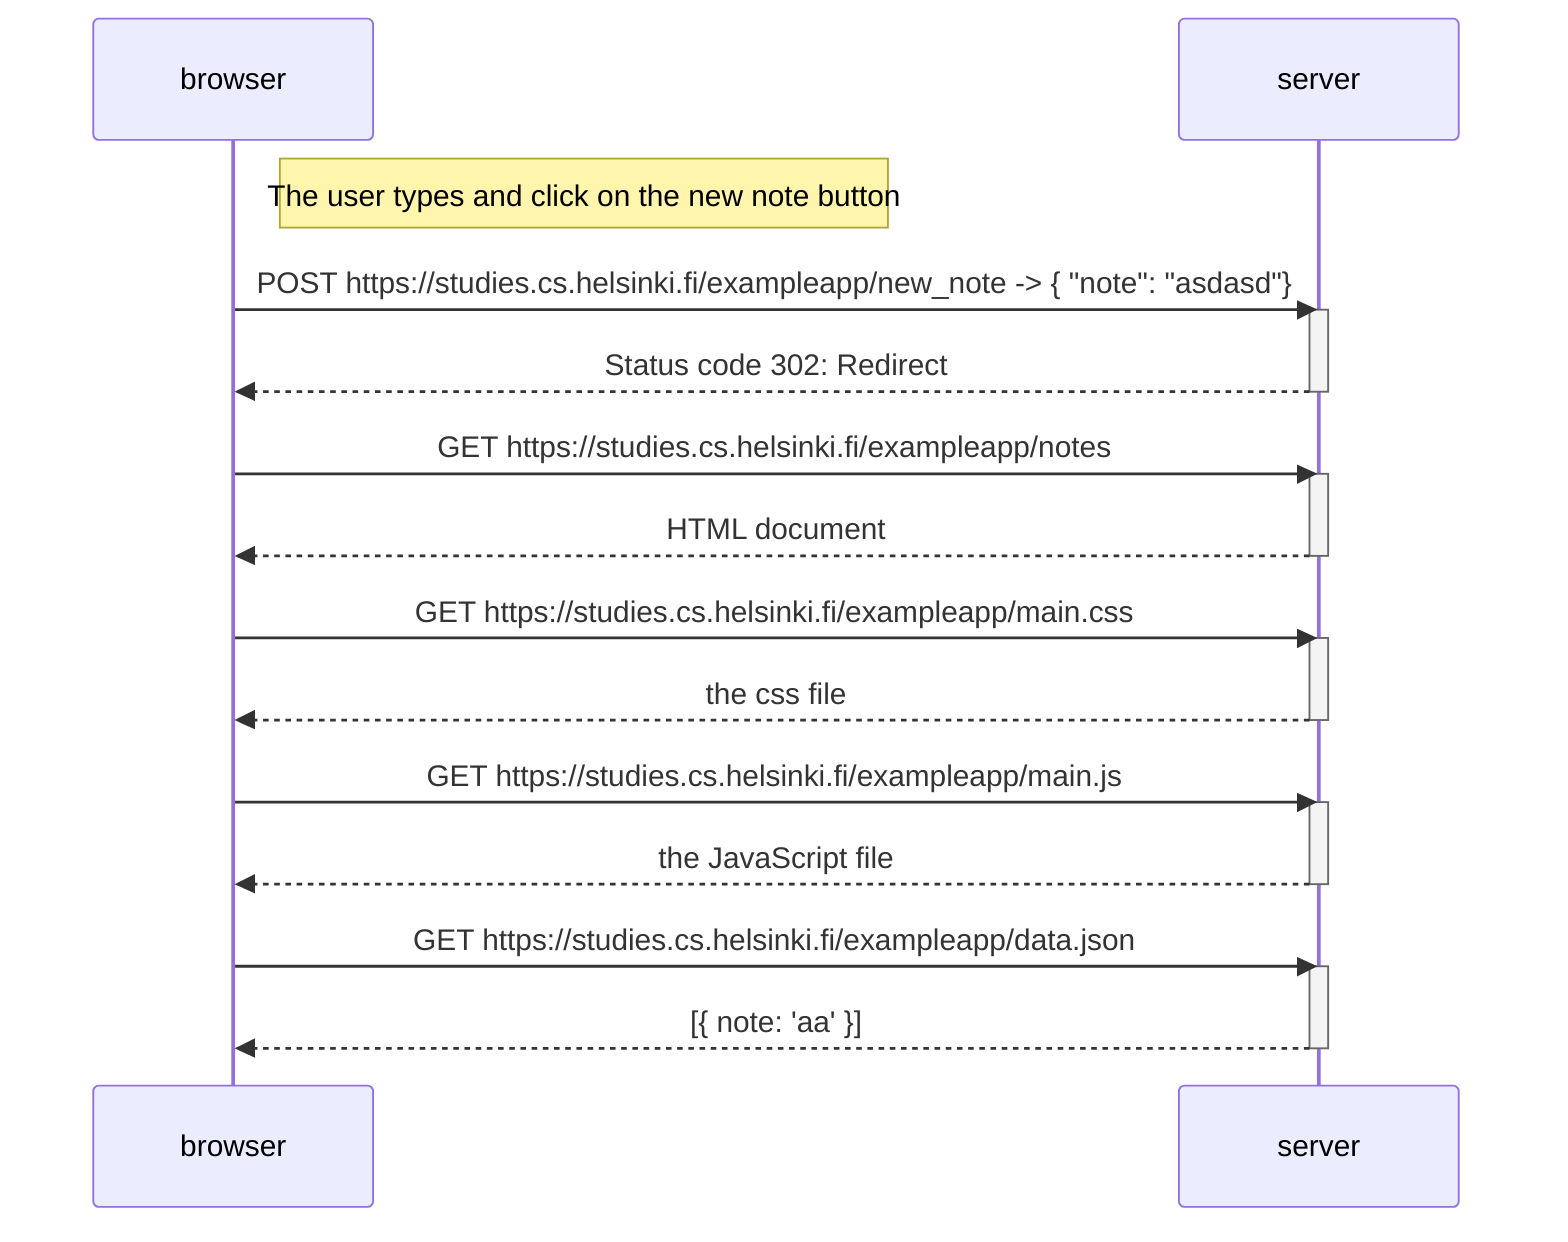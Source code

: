 sequenceDiagram
    participant browser
    participant server

    Note right of browser: The user types and click on the new note button
    browser->>server: POST https://studies.cs.helsinki.fi/exampleapp/new_note -> { "note": "asdasd"}
    activate server
    server-->>browser: Status code 302: Redirect
    deactivate server

    browser->>server: GET https://studies.cs.helsinki.fi/exampleapp/notes
    activate server
    server-->>browser: HTML document
    deactivate server

    browser->>server: GET https://studies.cs.helsinki.fi/exampleapp/main.css
    activate server
    server-->>browser: the css file
    deactivate server

    browser->>server: GET https://studies.cs.helsinki.fi/exampleapp/main.js
    activate server
    server-->>browser: the JavaScript file
    deactivate server
    
    browser->>server: GET https://studies.cs.helsinki.fi/exampleapp/data.json
    activate server
    server-->>browser: [{ note: 'aa' }]
    deactivate server